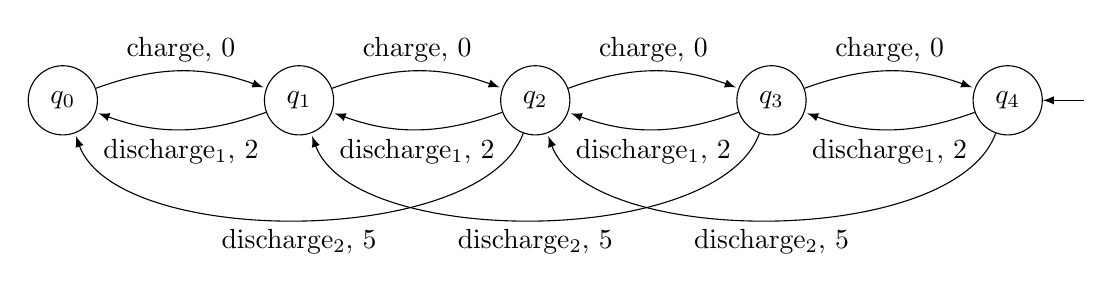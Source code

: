  \begin{tikzpicture}[>=latex,shorten >=1pt,node distance=3cm,on grid,auto, node/.style={circle,draw,minimum size=25pt}, ]

 \node[state] (q0) at (-40pt,0pt) {$q_0$};
 \node[state, right = of q0] (q1) {$q_1$};
 \node[state, right = of q1] (q2) {$q_2$};
 \node[state, right = of q2] (q3) {$q_3$};
 \node[state, right = of q3] (q4) {$q_4$};
 \draw[<-] (q4) -- node[above right] {} ++(1,0);
 \draw[->] (q1) to[out=200,in=-20] node[below] {discharge$_1$, 2} (q0);
 \draw[->] (q0) to[out=20,in=160] node[above] {charge, 0} (q1);
 \draw[->] (q2) to[out=-110,in=-70,looseness=0.7] node[below] {discharge$_2$, 5} (q0);
 \draw[->] (q2) to[out=200,in=-20] node[below] {discharge$_1$, 2} (q1);
 \draw[->] (q1) to[out=20,in=160] node[above] {charge, 0} (q2);
 \draw[->] (q3) to[out=-110,in=-70,looseness=0.7] node[below] {discharge$_2$, 5} (q1);
 \draw[->] (q3) to[out=200,in=-20] node[below] {discharge$_1$, 2} (q2);
 \draw[->] (q2) to[out=20,in=160] node[above] {charge, 0} (q3);
 \draw[->] (q4) to[out=-110,in=-70,looseness=0.7] node[below] {discharge$_2$, 5} (q2);
 \draw[->] (q4) to[out=200,in=-20] node[below] {discharge$_1$, 2} (q3);
 \draw[->] (q3) to[out=20,in=160] node[above] {charge, 0} (q4);
 \end{tikzpicture}
